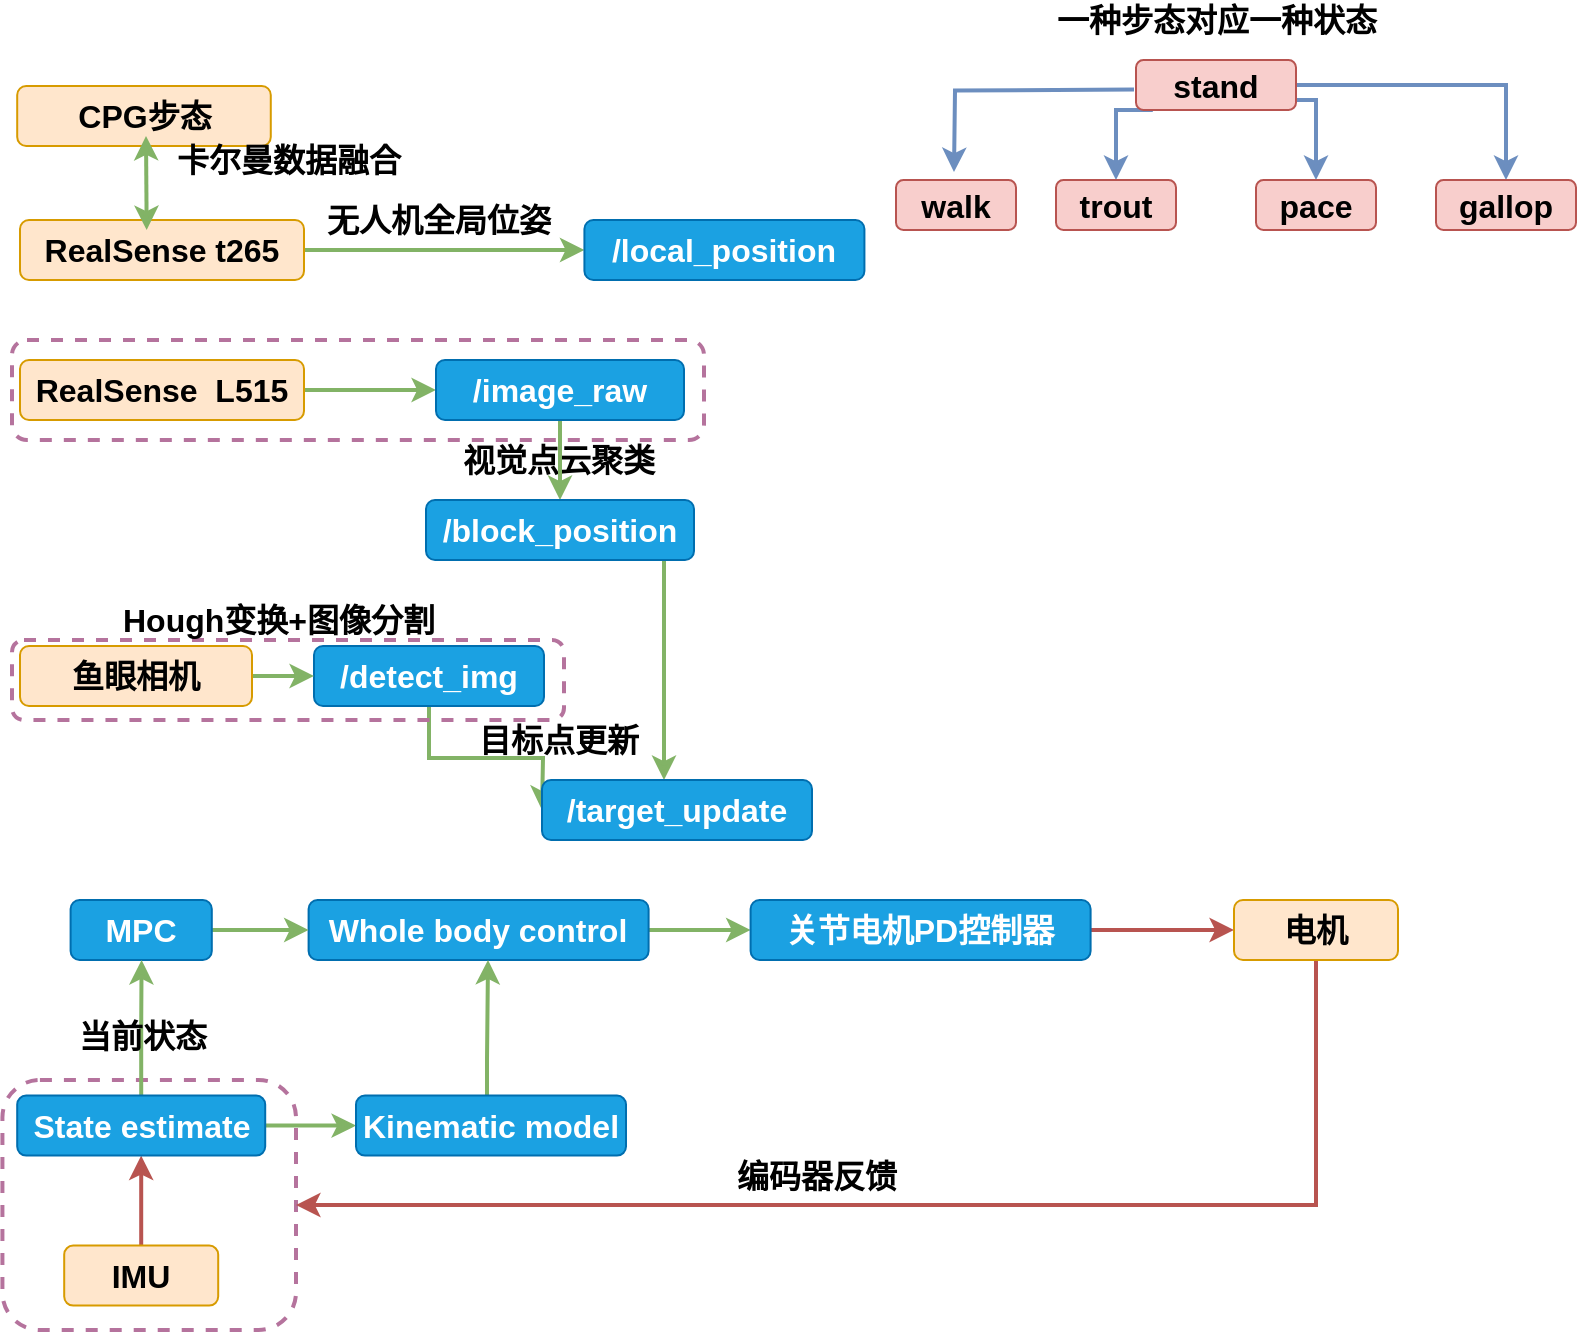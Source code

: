 <mxfile version="17.1.2" type="github">
  <diagram id="thlxId8DeGrzx8db2zMS" name="Page-1">
    <mxGraphModel dx="1038" dy="585" grid="1" gridSize="10" guides="1" tooltips="1" connect="1" arrows="1" fold="1" page="1" pageScale="1" pageWidth="827" pageHeight="1169" math="0" shadow="0">
      <root>
        <mxCell id="0" />
        <mxCell id="1" parent="0" />
        <mxCell id="wj8Ox7MCc_gtGJZ60Wdk-2" value="" style="rounded=1;whiteSpace=wrap;html=1;fillColor=none;dashed=1;strokeColor=#B5739D;strokeWidth=2;" vertex="1" parent="1">
          <mxGeometry x="13.21" y="550" width="146.79" height="125" as="geometry" />
        </mxCell>
        <mxCell id="wj8Ox7MCc_gtGJZ60Wdk-3" value="" style="rounded=1;whiteSpace=wrap;html=1;fillColor=none;dashed=1;strokeColor=#B5739D;strokeWidth=2;" vertex="1" parent="1">
          <mxGeometry x="18" y="180" width="346" height="50" as="geometry" />
        </mxCell>
        <mxCell id="wj8Ox7MCc_gtGJZ60Wdk-5" value="" style="edgeStyle=orthogonalEdgeStyle;rounded=0;orthogonalLoop=1;jettySize=auto;html=1;strokeWidth=2;fillColor=#d5e8d4;strokeColor=#82b366;entryX=0;entryY=0.5;entryDx=0;entryDy=0;" edge="1" parent="1" source="wj8Ox7MCc_gtGJZ60Wdk-6">
          <mxGeometry relative="1" as="geometry">
            <mxPoint x="283" y="415" as="targetPoint" />
          </mxGeometry>
        </mxCell>
        <mxCell id="wj8Ox7MCc_gtGJZ60Wdk-6" value="/detect_img" style="rounded=1;whiteSpace=wrap;html=1;fillColor=#1ba1e2;strokeColor=#006EAF;horizontal=1;fontSize=16;fontColor=#ffffff;fontStyle=1" vertex="1" parent="1">
          <mxGeometry x="169" y="333" width="115" height="30" as="geometry" />
        </mxCell>
        <mxCell id="wj8Ox7MCc_gtGJZ60Wdk-7" style="edgeStyle=orthogonalEdgeStyle;rounded=0;orthogonalLoop=1;jettySize=auto;html=1;strokeWidth=2;fillColor=#d5e8d4;strokeColor=#82b366;" edge="1" parent="1" source="wj8Ox7MCc_gtGJZ60Wdk-8" target="wj8Ox7MCc_gtGJZ60Wdk-16">
          <mxGeometry relative="1" as="geometry" />
        </mxCell>
        <mxCell id="wj8Ox7MCc_gtGJZ60Wdk-8" value="&lt;font color=&quot;#000000&quot;&gt;RealSense t265&lt;/font&gt;" style="rounded=1;whiteSpace=wrap;html=1;fontSize=16;fillColor=#ffe6cc;strokeColor=#d79b00;fontStyle=1" vertex="1" parent="1">
          <mxGeometry x="22" y="120" width="142" height="30" as="geometry" />
        </mxCell>
        <mxCell id="wj8Ox7MCc_gtGJZ60Wdk-9" value="" style="edgeStyle=orthogonalEdgeStyle;rounded=0;orthogonalLoop=1;jettySize=auto;html=1;strokeWidth=2;fillColor=#d5e8d4;strokeColor=#82b366;" edge="1" parent="1" source="wj8Ox7MCc_gtGJZ60Wdk-10" target="wj8Ox7MCc_gtGJZ60Wdk-20">
          <mxGeometry relative="1" as="geometry" />
        </mxCell>
        <mxCell id="wj8Ox7MCc_gtGJZ60Wdk-10" value="&lt;font color=&quot;#000000&quot;&gt;RealSense&amp;nbsp; L515&lt;/font&gt;" style="rounded=1;whiteSpace=wrap;html=1;fontSize=16;fillColor=#ffe6cc;strokeColor=#d79b00;fontStyle=1" vertex="1" parent="1">
          <mxGeometry x="22" y="190" width="142" height="30" as="geometry" />
        </mxCell>
        <mxCell id="wj8Ox7MCc_gtGJZ60Wdk-13" value="" style="edgeStyle=orthogonalEdgeStyle;rounded=0;orthogonalLoop=1;jettySize=auto;html=1;strokeWidth=2;fillColor=#d5e8d4;strokeColor=#82b366;" edge="1" parent="1" source="wj8Ox7MCc_gtGJZ60Wdk-14" target="wj8Ox7MCc_gtGJZ60Wdk-6">
          <mxGeometry relative="1" as="geometry" />
        </mxCell>
        <mxCell id="wj8Ox7MCc_gtGJZ60Wdk-14" value="鱼眼相机" style="rounded=1;whiteSpace=wrap;html=1;fontSize=16;fillColor=#ffe6cc;strokeColor=#d79b00;fontStyle=1" vertex="1" parent="1">
          <mxGeometry x="22" y="333" width="116" height="30" as="geometry" />
        </mxCell>
        <mxCell id="wj8Ox7MCc_gtGJZ60Wdk-15" value="&lt;b style=&quot;font-size: 16px&quot;&gt;视觉点云聚类&lt;/b&gt;" style="text;html=1;resizable=0;autosize=1;align=center;verticalAlign=middle;points=[];fillColor=none;strokeColor=none;rounded=0;fontSize=16;" vertex="1" parent="1">
          <mxGeometry x="236" y="230" width="110" height="20" as="geometry" />
        </mxCell>
        <mxCell id="wj8Ox7MCc_gtGJZ60Wdk-16" value="/local_position" style="rounded=1;whiteSpace=wrap;html=1;fillColor=#1ba1e2;strokeColor=#006EAF;horizontal=1;fontSize=16;fontColor=#ffffff;fontStyle=1" vertex="1" parent="1">
          <mxGeometry x="304.21" y="120" width="140" height="30" as="geometry" />
        </mxCell>
        <mxCell id="wj8Ox7MCc_gtGJZ60Wdk-17" value="" style="edgeStyle=orthogonalEdgeStyle;rounded=0;orthogonalLoop=1;jettySize=auto;html=1;strokeWidth=2;fillColor=#dae8fc;strokeColor=#6c8ebf;entryX=0.5;entryY=0;entryDx=0;entryDy=0;exitX=0;exitY=0.75;exitDx=0;exitDy=0;" edge="1" parent="1">
          <mxGeometry relative="1" as="geometry">
            <mxPoint x="489" y="96" as="targetPoint" />
            <mxPoint x="579" y="54.75" as="sourcePoint" />
          </mxGeometry>
        </mxCell>
        <mxCell id="wj8Ox7MCc_gtGJZ60Wdk-52" style="edgeStyle=orthogonalEdgeStyle;rounded=0;orthogonalLoop=1;jettySize=auto;html=1;entryX=0.5;entryY=0;entryDx=0;entryDy=0;strokeWidth=2;exitX=0.105;exitY=1;exitDx=0;exitDy=0;exitPerimeter=0;fillColor=#dae8fc;strokeColor=#6c8ebf;" edge="1" parent="1" source="wj8Ox7MCc_gtGJZ60Wdk-18" target="wj8Ox7MCc_gtGJZ60Wdk-28">
          <mxGeometry relative="1" as="geometry" />
        </mxCell>
        <mxCell id="wj8Ox7MCc_gtGJZ60Wdk-54" value="" style="edgeStyle=orthogonalEdgeStyle;rounded=0;orthogonalLoop=1;jettySize=auto;html=1;strokeWidth=2;exitX=0.915;exitY=0.968;exitDx=0;exitDy=0;exitPerimeter=0;fillColor=#dae8fc;strokeColor=#6c8ebf;" edge="1" parent="1" source="wj8Ox7MCc_gtGJZ60Wdk-18" target="wj8Ox7MCc_gtGJZ60Wdk-53">
          <mxGeometry relative="1" as="geometry">
            <Array as="points">
              <mxPoint x="653" y="60" />
              <mxPoint x="670" y="60" />
            </Array>
          </mxGeometry>
        </mxCell>
        <mxCell id="wj8Ox7MCc_gtGJZ60Wdk-55" value="" style="edgeStyle=orthogonalEdgeStyle;rounded=0;orthogonalLoop=1;jettySize=auto;html=1;strokeWidth=2;entryX=0.5;entryY=0;entryDx=0;entryDy=0;fillColor=#dae8fc;strokeColor=#6c8ebf;" edge="1" parent="1" source="wj8Ox7MCc_gtGJZ60Wdk-18" target="wj8Ox7MCc_gtGJZ60Wdk-31">
          <mxGeometry relative="1" as="geometry" />
        </mxCell>
        <mxCell id="wj8Ox7MCc_gtGJZ60Wdk-18" value="stand" style="rounded=1;whiteSpace=wrap;html=1;fillColor=#f8cecc;strokeColor=#b85450;horizontal=1;fontSize=16;fontStyle=1" vertex="1" parent="1">
          <mxGeometry x="580" y="40" width="80" height="25" as="geometry" />
        </mxCell>
        <mxCell id="wj8Ox7MCc_gtGJZ60Wdk-19" value="" style="edgeStyle=orthogonalEdgeStyle;rounded=0;orthogonalLoop=1;jettySize=auto;html=1;strokeWidth=2;fillColor=#d5e8d4;strokeColor=#82b366;" edge="1" parent="1" source="wj8Ox7MCc_gtGJZ60Wdk-20" target="wj8Ox7MCc_gtGJZ60Wdk-23">
          <mxGeometry relative="1" as="geometry" />
        </mxCell>
        <mxCell id="wj8Ox7MCc_gtGJZ60Wdk-20" value="/image_raw" style="rounded=1;whiteSpace=wrap;html=1;fillColor=#1ba1e2;strokeColor=#006EAF;horizontal=1;fontSize=16;fontColor=#ffffff;fontStyle=1" vertex="1" parent="1">
          <mxGeometry x="230" y="190" width="124" height="30" as="geometry" />
        </mxCell>
        <mxCell id="wj8Ox7MCc_gtGJZ60Wdk-22" value="" style="edgeStyle=orthogonalEdgeStyle;rounded=0;orthogonalLoop=1;jettySize=auto;html=1;strokeWidth=2;fillColor=#d5e8d4;strokeColor=#82b366;" edge="1" parent="1">
          <mxGeometry relative="1" as="geometry">
            <mxPoint x="344" y="290" as="sourcePoint" />
            <mxPoint x="344" y="400" as="targetPoint" />
          </mxGeometry>
        </mxCell>
        <mxCell id="wj8Ox7MCc_gtGJZ60Wdk-23" value="/block_position" style="rounded=1;whiteSpace=wrap;html=1;fillColor=#1ba1e2;strokeColor=#006EAF;horizontal=1;fontSize=16;fontColor=#ffffff;fontStyle=1" vertex="1" parent="1">
          <mxGeometry x="225" y="260" width="134" height="30" as="geometry" />
        </mxCell>
        <mxCell id="wj8Ox7MCc_gtGJZ60Wdk-24" value="&lt;b&gt;一种步态对应一种状态&lt;/b&gt;" style="text;html=1;resizable=0;autosize=1;align=center;verticalAlign=middle;points=[];fillColor=none;strokeColor=none;rounded=0;fontSize=16;" vertex="1" parent="1">
          <mxGeometry x="530" y="10" width="180" height="20" as="geometry" />
        </mxCell>
        <mxCell id="wj8Ox7MCc_gtGJZ60Wdk-26" value="walk" style="rounded=1;whiteSpace=wrap;html=1;fillColor=#f8cecc;strokeColor=#b85450;horizontal=1;fontSize=16;fontStyle=1" vertex="1" parent="1">
          <mxGeometry x="460" y="100" width="60" height="25" as="geometry" />
        </mxCell>
        <mxCell id="wj8Ox7MCc_gtGJZ60Wdk-28" value="trout" style="rounded=1;whiteSpace=wrap;html=1;fillColor=#f8cecc;strokeColor=#b85450;horizontal=1;fontSize=16;fontStyle=1" vertex="1" parent="1">
          <mxGeometry x="540" y="100" width="60" height="25" as="geometry" />
        </mxCell>
        <mxCell id="wj8Ox7MCc_gtGJZ60Wdk-31" value="gallop" style="rounded=1;whiteSpace=wrap;html=1;fillColor=#f8cecc;strokeColor=#b85450;horizontal=1;fontSize=16;fontStyle=1" vertex="1" parent="1">
          <mxGeometry x="730" y="100" width="70" height="25" as="geometry" />
        </mxCell>
        <mxCell id="wj8Ox7MCc_gtGJZ60Wdk-35" value="&lt;b style=&quot;font-size: 16px&quot;&gt;无人机全局位姿&lt;/b&gt;" style="text;html=1;resizable=0;autosize=1;align=center;verticalAlign=middle;points=[];fillColor=none;strokeColor=none;rounded=0;fontSize=16;" vertex="1" parent="1">
          <mxGeometry x="166.21" y="110" width="130" height="20" as="geometry" />
        </mxCell>
        <mxCell id="wj8Ox7MCc_gtGJZ60Wdk-37" value="&lt;b&gt;目标点更新&lt;br&gt;&lt;/b&gt;" style="text;html=1;resizable=0;autosize=1;align=center;verticalAlign=middle;points=[];fillColor=none;strokeColor=none;rounded=0;fontSize=16;" vertex="1" parent="1">
          <mxGeometry x="241" y="370" width="100" height="20" as="geometry" />
        </mxCell>
        <mxCell id="wj8Ox7MCc_gtGJZ60Wdk-39" value="" style="rounded=1;whiteSpace=wrap;html=1;fillColor=none;dashed=1;strokeColor=#B5739D;strokeWidth=2;" vertex="1" parent="1">
          <mxGeometry x="18" y="330" width="276" height="40" as="geometry" />
        </mxCell>
        <mxCell id="wj8Ox7MCc_gtGJZ60Wdk-40" value="&lt;b&gt;Hough变换+图像分割&lt;br&gt;&lt;/b&gt;" style="text;html=1;resizable=0;autosize=1;align=center;verticalAlign=middle;points=[];fillColor=none;strokeColor=none;rounded=0;fontSize=16;" vertex="1" parent="1">
          <mxGeometry x="66" y="310" width="170" height="20" as="geometry" />
        </mxCell>
        <mxCell id="wj8Ox7MCc_gtGJZ60Wdk-42" value="&lt;font color=&quot;#000000&quot;&gt;CPG步态&lt;/font&gt;" style="rounded=1;whiteSpace=wrap;html=1;fontSize=16;fillColor=#ffe6cc;strokeColor=#d79b00;fontStyle=1" vertex="1" parent="1">
          <mxGeometry x="20.6" y="53" width="126.79" height="30" as="geometry" />
        </mxCell>
        <mxCell id="wj8Ox7MCc_gtGJZ60Wdk-43" value="" style="endArrow=classic;startArrow=classic;html=1;rounded=0;strokeWidth=2;exitX=0.439;exitY=-0.1;exitDx=0;exitDy=0;exitPerimeter=0;fillColor=#d5e8d4;strokeColor=#82b366;" edge="1" parent="1">
          <mxGeometry width="50" height="50" relative="1" as="geometry">
            <mxPoint x="85.338" y="125" as="sourcePoint" />
            <mxPoint x="85" y="78" as="targetPoint" />
          </mxGeometry>
        </mxCell>
        <mxCell id="wj8Ox7MCc_gtGJZ60Wdk-44" value="&lt;b&gt;卡尔曼数据融合&lt;/b&gt;" style="text;html=1;resizable=0;autosize=1;align=center;verticalAlign=middle;points=[];fillColor=none;strokeColor=none;rounded=0;fontSize=16;" vertex="1" parent="1">
          <mxGeometry x="91.0" y="80" width="130" height="20" as="geometry" />
        </mxCell>
        <mxCell id="wj8Ox7MCc_gtGJZ60Wdk-53" value="pace" style="rounded=1;whiteSpace=wrap;html=1;fillColor=#f8cecc;strokeColor=#b85450;horizontal=1;fontSize=16;fontStyle=1" vertex="1" parent="1">
          <mxGeometry x="640" y="100" width="60" height="25" as="geometry" />
        </mxCell>
        <mxCell id="wj8Ox7MCc_gtGJZ60Wdk-63" value="" style="edgeStyle=orthogonalEdgeStyle;rounded=0;orthogonalLoop=1;jettySize=auto;html=1;strokeWidth=2;fillColor=#d5e8d4;strokeColor=#82b366;" edge="1" parent="1" source="wj8Ox7MCc_gtGJZ60Wdk-57" target="wj8Ox7MCc_gtGJZ60Wdk-62">
          <mxGeometry relative="1" as="geometry" />
        </mxCell>
        <mxCell id="wj8Ox7MCc_gtGJZ60Wdk-57" value="Whole body control" style="rounded=1;whiteSpace=wrap;html=1;fillColor=#1ba1e2;strokeColor=#006EAF;horizontal=1;fontSize=16;fontColor=#ffffff;fontStyle=1" vertex="1" parent="1">
          <mxGeometry x="166.3" y="460" width="170" height="30" as="geometry" />
        </mxCell>
        <mxCell id="wj8Ox7MCc_gtGJZ60Wdk-61" value="" style="edgeStyle=orthogonalEdgeStyle;rounded=0;orthogonalLoop=1;jettySize=auto;html=1;strokeWidth=2;fillColor=#d5e8d4;strokeColor=#82b366;" edge="1" parent="1" source="wj8Ox7MCc_gtGJZ60Wdk-60" target="wj8Ox7MCc_gtGJZ60Wdk-57">
          <mxGeometry relative="1" as="geometry" />
        </mxCell>
        <mxCell id="wj8Ox7MCc_gtGJZ60Wdk-60" value="MPC" style="rounded=1;whiteSpace=wrap;html=1;fillColor=#1ba1e2;strokeColor=#006EAF;horizontal=1;fontSize=16;fontColor=#ffffff;fontStyle=1" vertex="1" parent="1">
          <mxGeometry x="47.3" y="460" width="70.6" height="30" as="geometry" />
        </mxCell>
        <mxCell id="wj8Ox7MCc_gtGJZ60Wdk-77" value="" style="edgeStyle=orthogonalEdgeStyle;rounded=0;orthogonalLoop=1;jettySize=auto;html=1;strokeWidth=2;fillColor=#f8cecc;strokeColor=#b85450;" edge="1" parent="1" source="wj8Ox7MCc_gtGJZ60Wdk-62" target="wj8Ox7MCc_gtGJZ60Wdk-76">
          <mxGeometry relative="1" as="geometry" />
        </mxCell>
        <mxCell id="wj8Ox7MCc_gtGJZ60Wdk-62" value="关节电机PD控制器" style="rounded=1;whiteSpace=wrap;html=1;fillColor=#1ba1e2;strokeColor=#006EAF;horizontal=1;fontSize=16;fontColor=#ffffff;fontStyle=1" vertex="1" parent="1">
          <mxGeometry x="387.3" y="460" width="170" height="30" as="geometry" />
        </mxCell>
        <mxCell id="wj8Ox7MCc_gtGJZ60Wdk-67" value="" style="edgeStyle=orthogonalEdgeStyle;rounded=0;orthogonalLoop=1;jettySize=auto;html=1;strokeWidth=2;fillColor=#f8cecc;strokeColor=#b85450;" edge="1" parent="1" source="wj8Ox7MCc_gtGJZ60Wdk-64" target="wj8Ox7MCc_gtGJZ60Wdk-65">
          <mxGeometry relative="1" as="geometry" />
        </mxCell>
        <mxCell id="wj8Ox7MCc_gtGJZ60Wdk-64" value="&lt;font color=&quot;#000000&quot;&gt;IMU&lt;/font&gt;" style="rounded=1;whiteSpace=wrap;html=1;fontSize=16;fillColor=#ffe6cc;strokeColor=#d79b00;fontStyle=1" vertex="1" parent="1">
          <mxGeometry x="44.1" y="632.81" width="77" height="30" as="geometry" />
        </mxCell>
        <mxCell id="wj8Ox7MCc_gtGJZ60Wdk-68" value="" style="edgeStyle=orthogonalEdgeStyle;rounded=0;orthogonalLoop=1;jettySize=auto;html=1;strokeWidth=2;entryX=0.895;entryY=1.073;entryDx=0;entryDy=0;entryPerimeter=0;fillColor=#d5e8d4;strokeColor=#82b366;" edge="1" parent="1" source="wj8Ox7MCc_gtGJZ60Wdk-65">
          <mxGeometry relative="1" as="geometry">
            <mxPoint x="82.787" y="490.0" as="targetPoint" />
          </mxGeometry>
        </mxCell>
        <mxCell id="wj8Ox7MCc_gtGJZ60Wdk-73" value="" style="edgeStyle=orthogonalEdgeStyle;rounded=0;orthogonalLoop=1;jettySize=auto;html=1;strokeWidth=2;fillColor=#d5e8d4;strokeColor=#82b366;" edge="1" parent="1" source="wj8Ox7MCc_gtGJZ60Wdk-65" target="wj8Ox7MCc_gtGJZ60Wdk-72">
          <mxGeometry relative="1" as="geometry" />
        </mxCell>
        <mxCell id="wj8Ox7MCc_gtGJZ60Wdk-65" value="State estimate" style="rounded=1;whiteSpace=wrap;html=1;fillColor=#1ba1e2;strokeColor=#006EAF;horizontal=1;fontSize=16;fontColor=#ffffff;fontStyle=1" vertex="1" parent="1">
          <mxGeometry x="20.6" y="557.81" width="124" height="30" as="geometry" />
        </mxCell>
        <mxCell id="wj8Ox7MCc_gtGJZ60Wdk-69" value="&lt;b&gt;当前状态&lt;br&gt;&lt;/b&gt;" style="text;html=1;resizable=0;autosize=1;align=center;verticalAlign=middle;points=[];fillColor=none;strokeColor=none;rounded=0;fontSize=16;" vertex="1" parent="1">
          <mxGeometry x="42.6" y="517.81" width="80" height="20" as="geometry" />
        </mxCell>
        <mxCell id="wj8Ox7MCc_gtGJZ60Wdk-71" value="/target_update" style="rounded=1;whiteSpace=wrap;html=1;fillColor=#1ba1e2;strokeColor=#006EAF;horizontal=1;fontSize=16;fontColor=#ffffff;fontStyle=1" vertex="1" parent="1">
          <mxGeometry x="283" y="400" width="135" height="30" as="geometry" />
        </mxCell>
        <mxCell id="wj8Ox7MCc_gtGJZ60Wdk-74" style="edgeStyle=orthogonalEdgeStyle;rounded=0;orthogonalLoop=1;jettySize=auto;html=1;strokeWidth=2;fillColor=#d5e8d4;strokeColor=#82b366;" edge="1" parent="1">
          <mxGeometry relative="1" as="geometry">
            <mxPoint x="255.5" y="557.81" as="sourcePoint" />
            <mxPoint x="256" y="490" as="targetPoint" />
            <Array as="points">
              <mxPoint x="256" y="540" />
              <mxPoint x="256" y="540" />
            </Array>
          </mxGeometry>
        </mxCell>
        <mxCell id="wj8Ox7MCc_gtGJZ60Wdk-72" value="Kinematic model" style="rounded=1;whiteSpace=wrap;html=1;fillColor=#1ba1e2;strokeColor=#006EAF;horizontal=1;fontSize=16;fontColor=#ffffff;fontStyle=1" vertex="1" parent="1">
          <mxGeometry x="190" y="557.81" width="135" height="30" as="geometry" />
        </mxCell>
        <mxCell id="wj8Ox7MCc_gtGJZ60Wdk-78" style="edgeStyle=orthogonalEdgeStyle;rounded=0;orthogonalLoop=1;jettySize=auto;html=1;entryX=1;entryY=0.5;entryDx=0;entryDy=0;strokeWidth=2;fillColor=#f8cecc;strokeColor=#b85450;" edge="1" parent="1" source="wj8Ox7MCc_gtGJZ60Wdk-76" target="wj8Ox7MCc_gtGJZ60Wdk-2">
          <mxGeometry relative="1" as="geometry">
            <Array as="points">
              <mxPoint x="670" y="613" />
            </Array>
          </mxGeometry>
        </mxCell>
        <mxCell id="wj8Ox7MCc_gtGJZ60Wdk-76" value="电机" style="rounded=1;whiteSpace=wrap;html=1;fontSize=16;fillColor=#ffe6cc;strokeColor=#d79b00;fontStyle=1" vertex="1" parent="1">
          <mxGeometry x="629" y="460" width="82" height="30" as="geometry" />
        </mxCell>
        <mxCell id="wj8Ox7MCc_gtGJZ60Wdk-79" value="&lt;b&gt;编码器反馈&lt;br&gt;&lt;/b&gt;" style="text;html=1;resizable=0;autosize=1;align=center;verticalAlign=middle;points=[];fillColor=none;strokeColor=none;rounded=0;fontSize=16;" vertex="1" parent="1">
          <mxGeometry x="370" y="587.81" width="100" height="20" as="geometry" />
        </mxCell>
      </root>
    </mxGraphModel>
  </diagram>
</mxfile>
